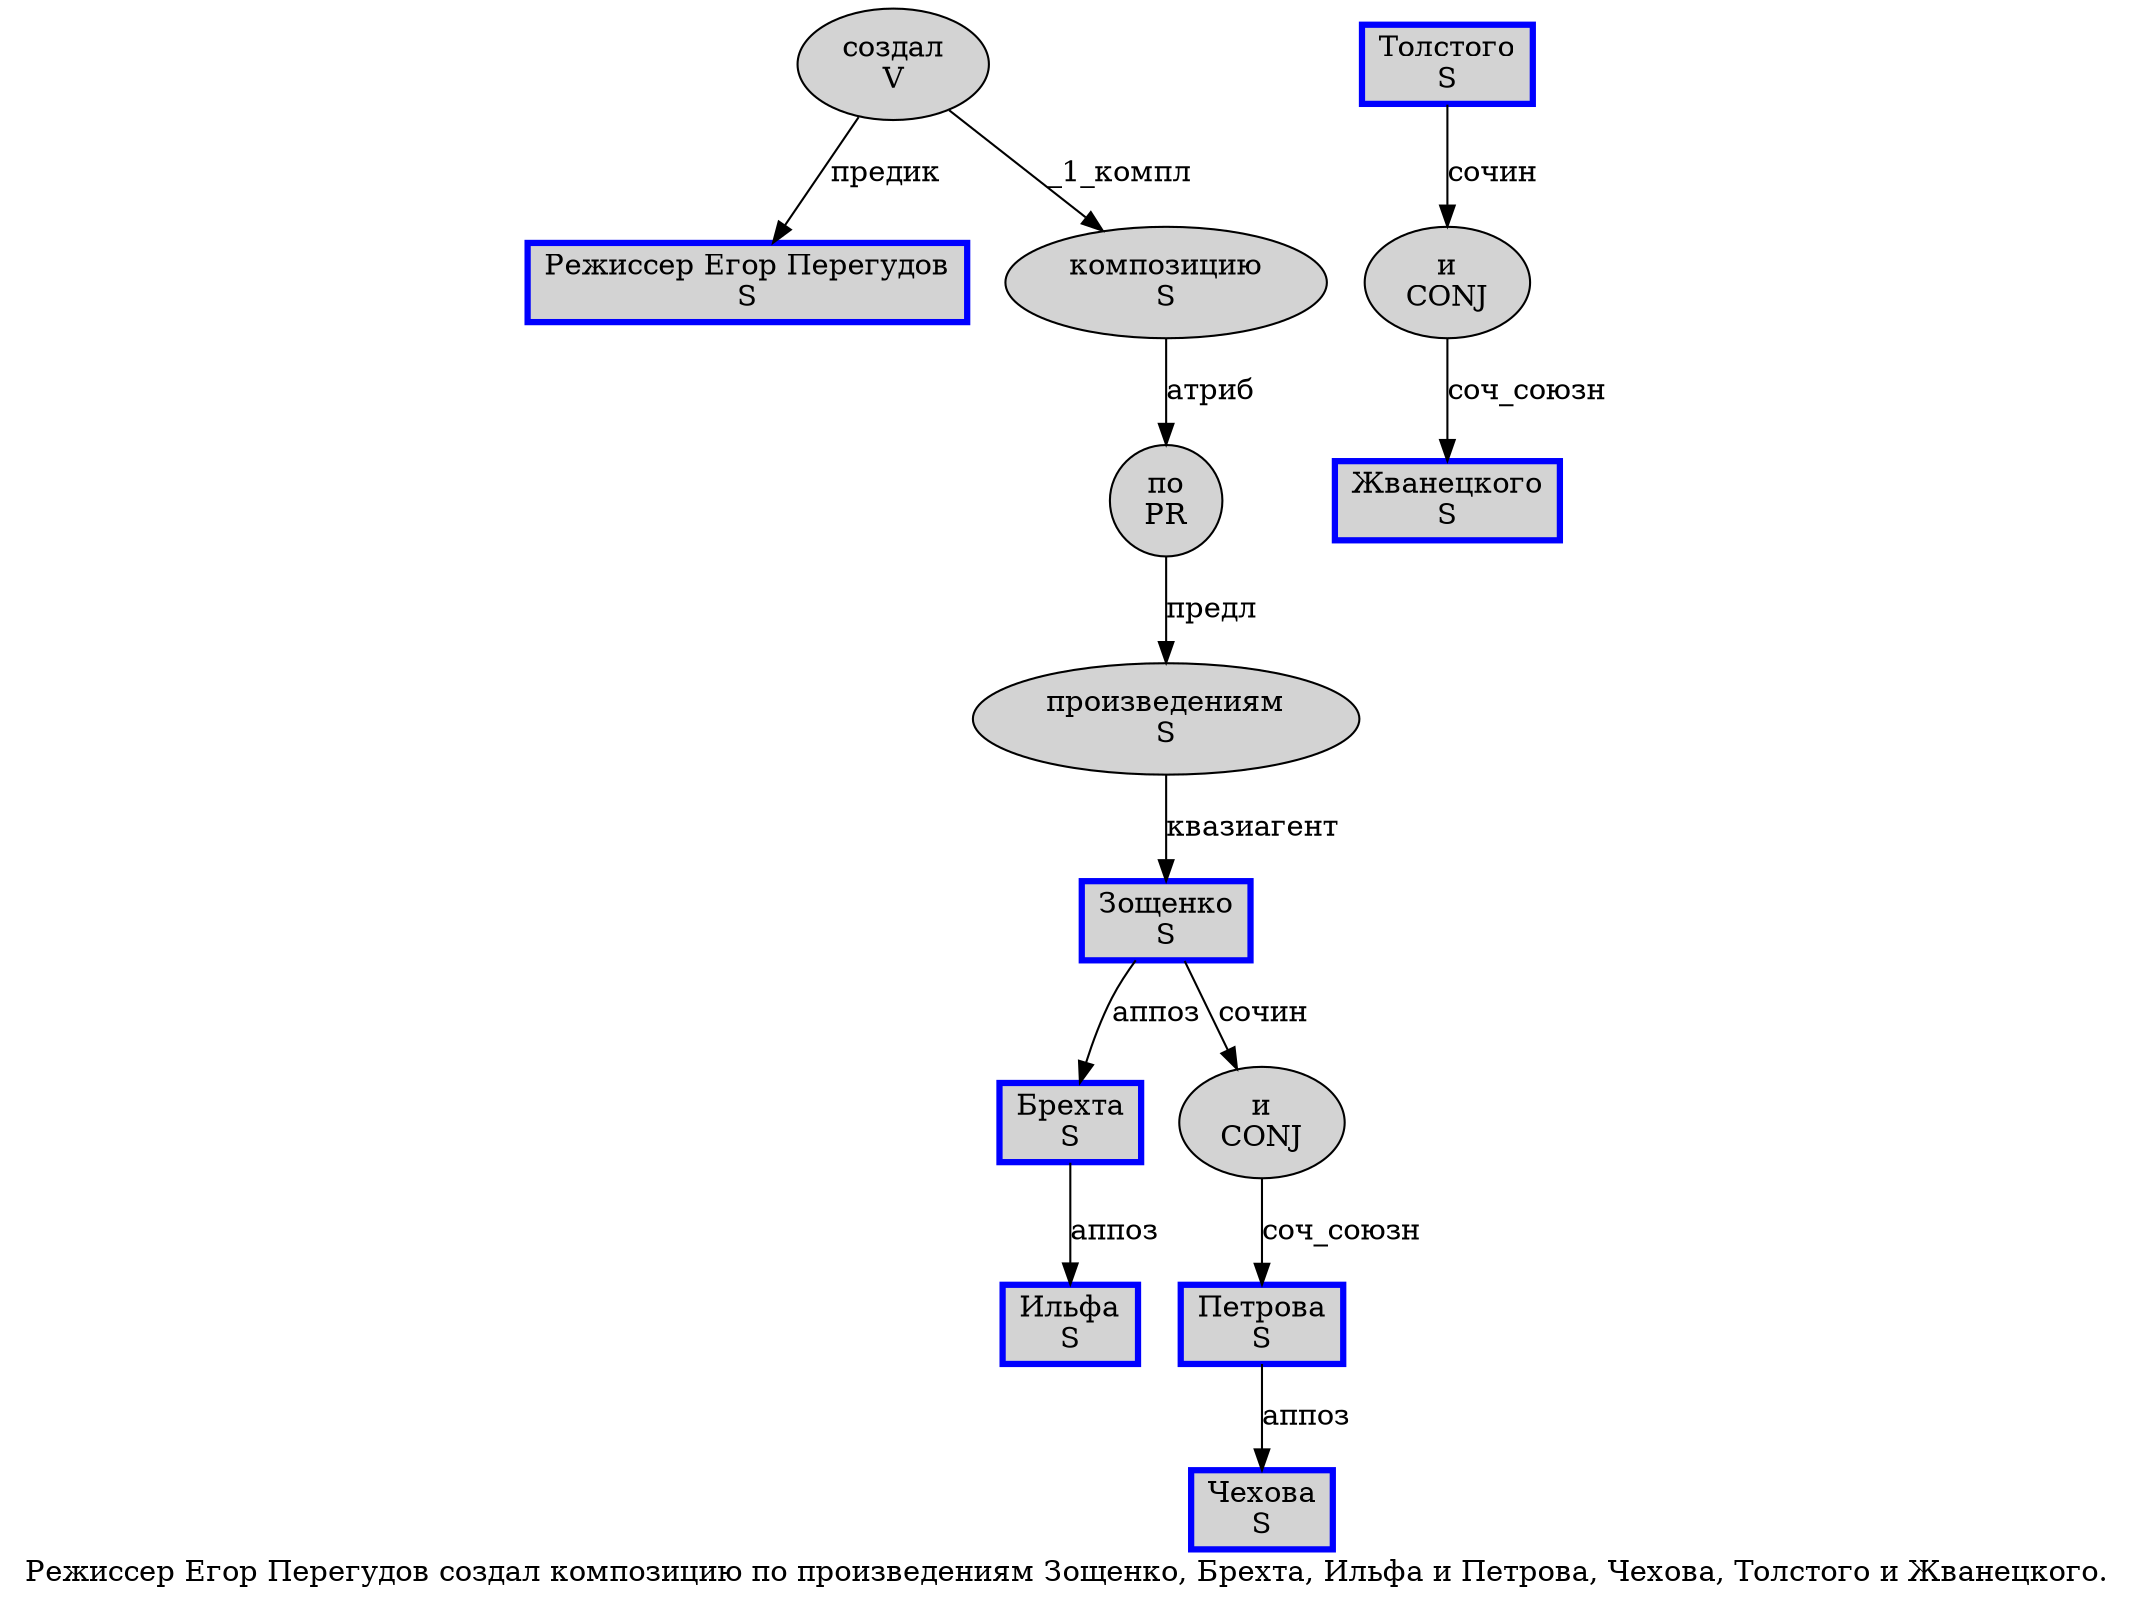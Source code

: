digraph SENTENCE_159 {
	graph [label="Режиссер Егор Перегудов создал композицию по произведениям Зощенко, Брехта, Ильфа и Петрова, Чехова, Толстого и Жванецкого."]
	node [style=filled]
		0 [label="Режиссер Егор Перегудов
S" color=blue fillcolor=lightgray penwidth=3 shape=box]
		1 [label="создал
V" color="" fillcolor=lightgray penwidth=1 shape=ellipse]
		2 [label="композицию
S" color="" fillcolor=lightgray penwidth=1 shape=ellipse]
		3 [label="по
PR" color="" fillcolor=lightgray penwidth=1 shape=ellipse]
		4 [label="произведениям
S" color="" fillcolor=lightgray penwidth=1 shape=ellipse]
		5 [label="Зощенко
S" color=blue fillcolor=lightgray penwidth=3 shape=box]
		7 [label="Брехта
S" color=blue fillcolor=lightgray penwidth=3 shape=box]
		9 [label="Ильфа
S" color=blue fillcolor=lightgray penwidth=3 shape=box]
		10 [label="и
CONJ" color="" fillcolor=lightgray penwidth=1 shape=ellipse]
		11 [label="Петрова
S" color=blue fillcolor=lightgray penwidth=3 shape=box]
		13 [label="Чехова
S" color=blue fillcolor=lightgray penwidth=3 shape=box]
		15 [label="Толстого
S" color=blue fillcolor=lightgray penwidth=3 shape=box]
		16 [label="и
CONJ" color="" fillcolor=lightgray penwidth=1 shape=ellipse]
		17 [label="Жванецкого
S" color=blue fillcolor=lightgray penwidth=3 shape=box]
			11 -> 13 [label="аппоз"]
			10 -> 11 [label="соч_союзн"]
			3 -> 4 [label="предл"]
			1 -> 0 [label="предик"]
			1 -> 2 [label="_1_компл"]
			2 -> 3 [label="атриб"]
			7 -> 9 [label="аппоз"]
			5 -> 7 [label="аппоз"]
			5 -> 10 [label="сочин"]
			4 -> 5 [label="квазиагент"]
			16 -> 17 [label="соч_союзн"]
			15 -> 16 [label="сочин"]
}